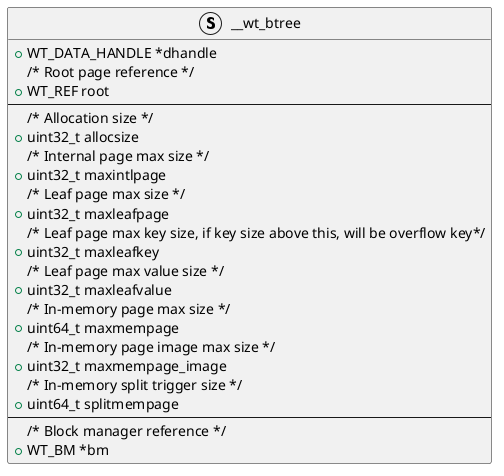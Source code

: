 @startuml WT_BTREE

struct "__wt_btree" as WT_BTREE {
    + WT_DATA_HANDLE *dhandle
    /* Root page reference */
    + WT_REF root
    --
    /* Allocation size */
    + uint32_t allocsize
    /* Internal page max size */
    + uint32_t maxintlpage
    /* Leaf page max size */
    + uint32_t maxleafpage
    /* Leaf page max key size, if key size above this, will be overflow key*/
    + uint32_t maxleafkey
    /* Leaf page max value size */
    + uint32_t maxleafvalue
    /* In-memory page max size */
    + uint64_t maxmempage
    /* In-memory page image max size */
    + uint32_t maxmempage_image
    /* In-memory split trigger size */
    + uint64_t splitmempage
    --
    /* Block manager reference */
    + WT_BM *bm
}
@enduml